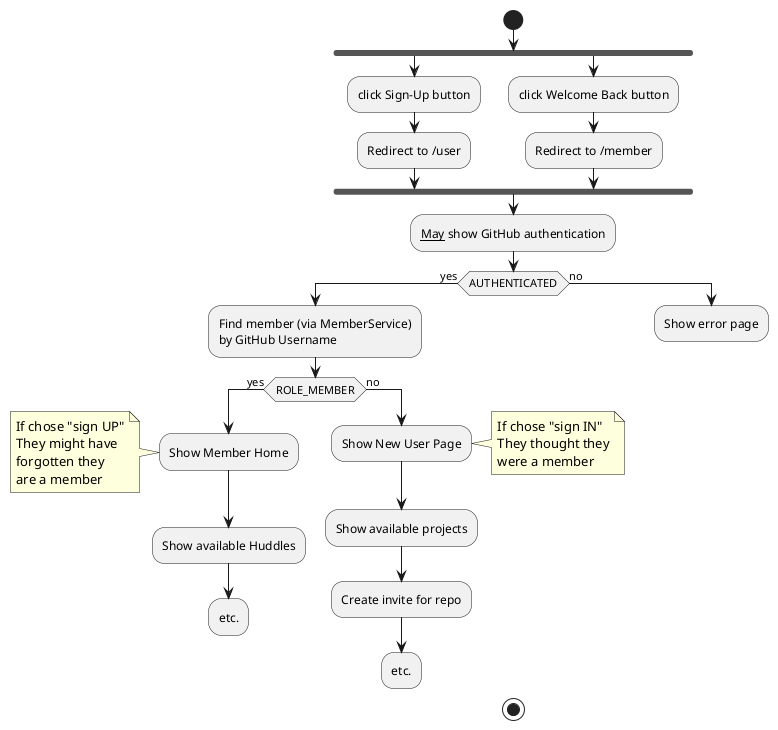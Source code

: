 @startuml

!pragma useVerticalIf on

start
fork
:click Sign-Up button;
:Redirect to /user;
fork again
:click Welcome Back button;
:Redirect to /member;
end fork
:__May__ show GitHub authentication;
if (AUTHENTICATED) then (yes)
    :Find member (via MemberService)
    by GitHub Username;
    if (ROLE_MEMBER) then (yes)
        :Show Member Home;
        note left
            If chose "sign UP"
            They might have
            forgotten they
            are a member
        end note
        :Show available Huddles;
        :etc.;
        kill
    else (no)
        :Show New User Page;
        note right
            If chose "sign IN"
            They thought they
            were a member
        end note
        :Show available projects;
        :Create invite for repo;
        :etc.;
        kill
    endif
else (no)
    :Show error page;
    kill
endif
stop
@enduml